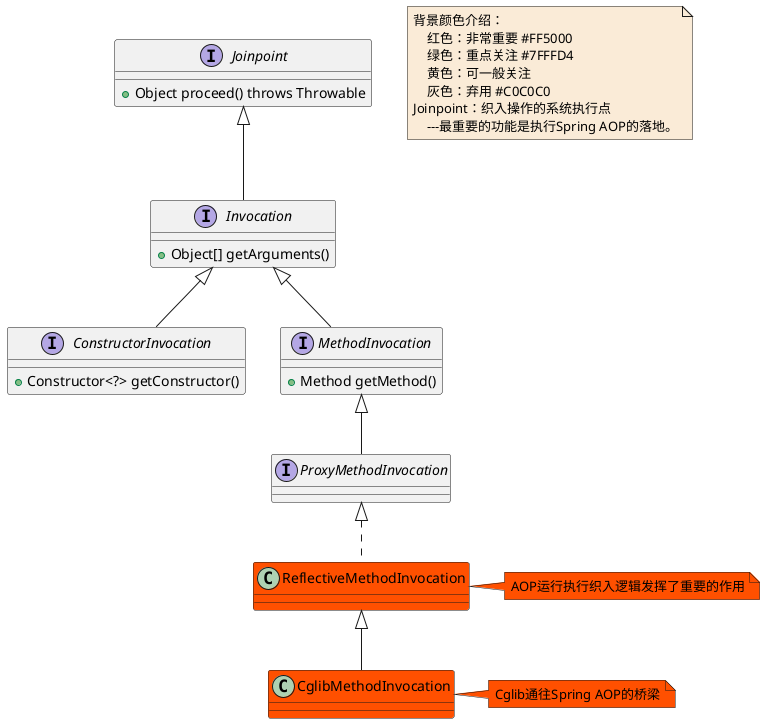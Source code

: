 @startuml

note  as N1 #FAEBD7
    背景颜色介绍：
        红色：非常重要 #FF5000
        绿色：重点关注 #7FFFD4
        黄色：可一般关注
        灰色：弃用 #C0C0C0
    Joinpoint：织入操作的系统执行点
        ---最重要的功能是执行Spring AOP的落地。
end note

interface Joinpoint
Joinpoint : +Object proceed() throws Throwable
class CglibMethodInvocation #FF5000
note right #FF5000: Cglib通往Spring AOP的桥梁
interface ConstructorInvocation
ConstructorInvocation : +Constructor<?> getConstructor()
interface Invocation
Invocation : +Object[] getArguments()
interface MethodInvocation
MethodInvocation : +Method getMethod()
interface ProxyMethodInvocation
class ReflectiveMethodInvocation #FF5000
note right #FF5000: AOP运行执行织入逻辑发挥了重要的作用


Joinpoint <|-- Invocation


Invocation <|-- MethodInvocation
Invocation <|-- ConstructorInvocation


MethodInvocation <|-- ProxyMethodInvocation

ProxyMethodInvocation <|.. ReflectiveMethodInvocation

ReflectiveMethodInvocation <|-- CglibMethodInvocation

@enduml